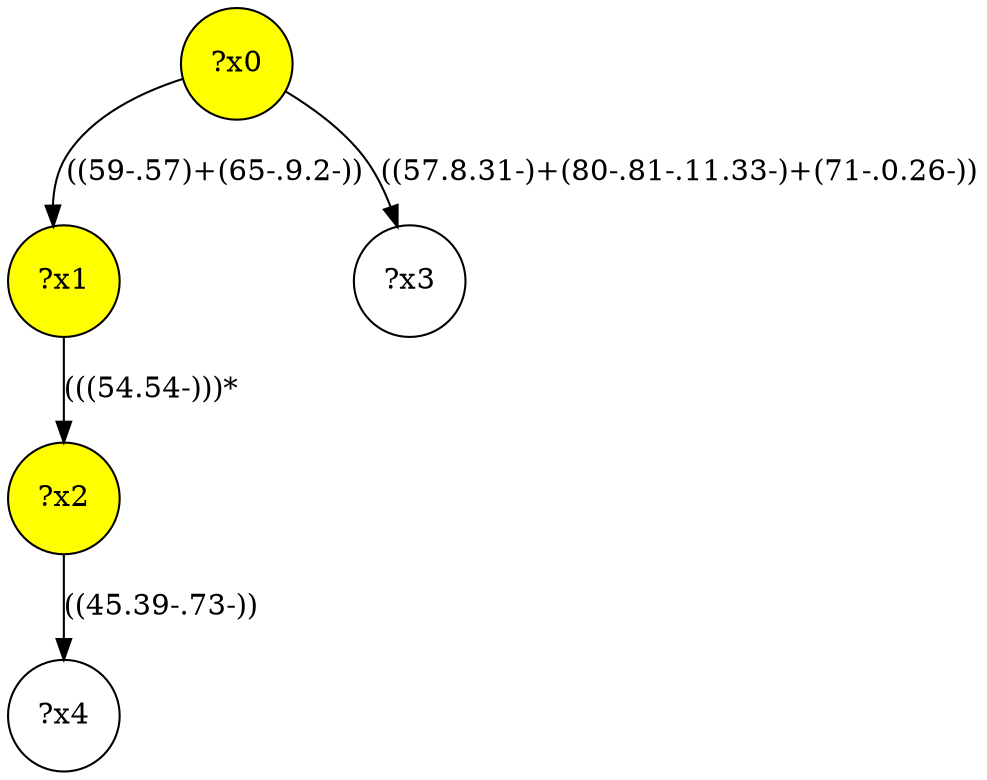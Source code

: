 digraph g {
	x1 [fillcolor="yellow", style="filled," shape=circle, label="?x1"];
	x0 [fillcolor="yellow", style="filled," shape=circle, label="?x0"];
	x2 [fillcolor="yellow", style="filled," shape=circle, label="?x2"];
	x0 -> x1 [label="((59-.57)+(65-.9.2-))"];
	x1 -> x2 [label="(((54.54-)))*"];
	x3 [shape=circle, label="?x3"];
	x0 -> x3 [label="((57.8.31-)+(80-.81-.11.33-)+(71-.0.26-))"];
	x4 [shape=circle, label="?x4"];
	x2 -> x4 [label="((45.39-.73-))"];
}
